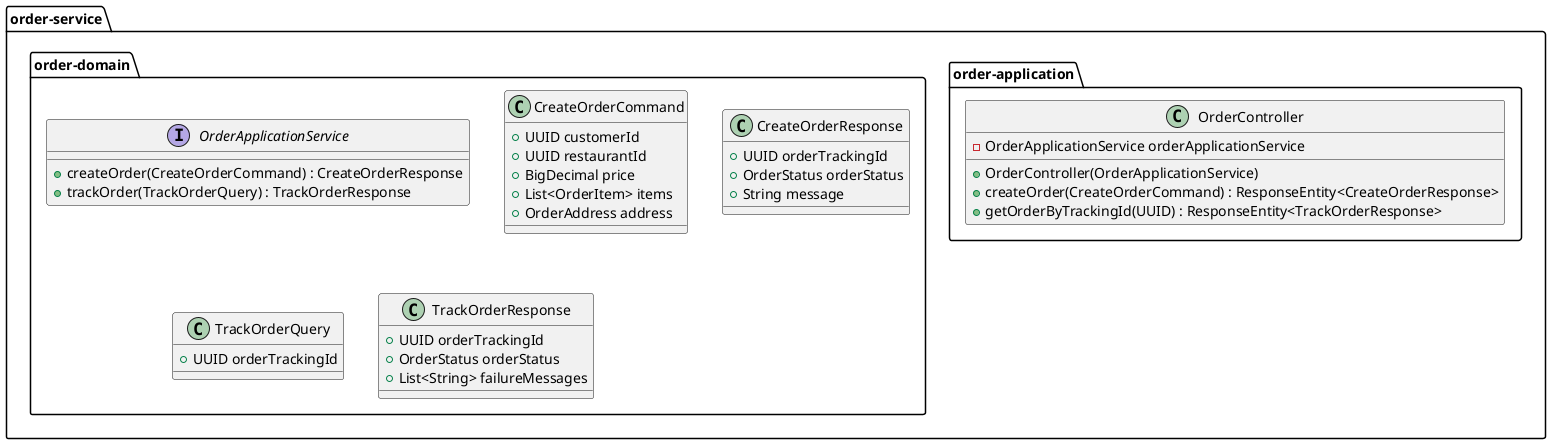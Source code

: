 @startuml
package "order-service" {
    package "order-application" {
        class OrderController {
            - OrderApplicationService orderApplicationService
            + OrderController(OrderApplicationService)
            + createOrder(CreateOrderCommand) : ResponseEntity<CreateOrderResponse>
            + getOrderByTrackingId(UUID) : ResponseEntity<TrackOrderResponse>
        }
    }

    package "order-domain" {
        interface OrderApplicationService {
            + createOrder(CreateOrderCommand) : CreateOrderResponse
            + trackOrder(TrackOrderQuery) : TrackOrderResponse
        }

        class CreateOrderCommand {
            + UUID customerId
            + UUID restaurantId
            + BigDecimal price
            + List<OrderItem> items
            + OrderAddress address
        }

        class CreateOrderResponse {
            + UUID orderTrackingId
            + OrderStatus orderStatus
            + String message
        }

        class TrackOrderQuery {
            + UUID orderTrackingId
        }

        class TrackOrderResponse {
            + UUID orderTrackingId
            + OrderStatus orderStatus
            + List<String> failureMessages
        }
    }
}
@enduml